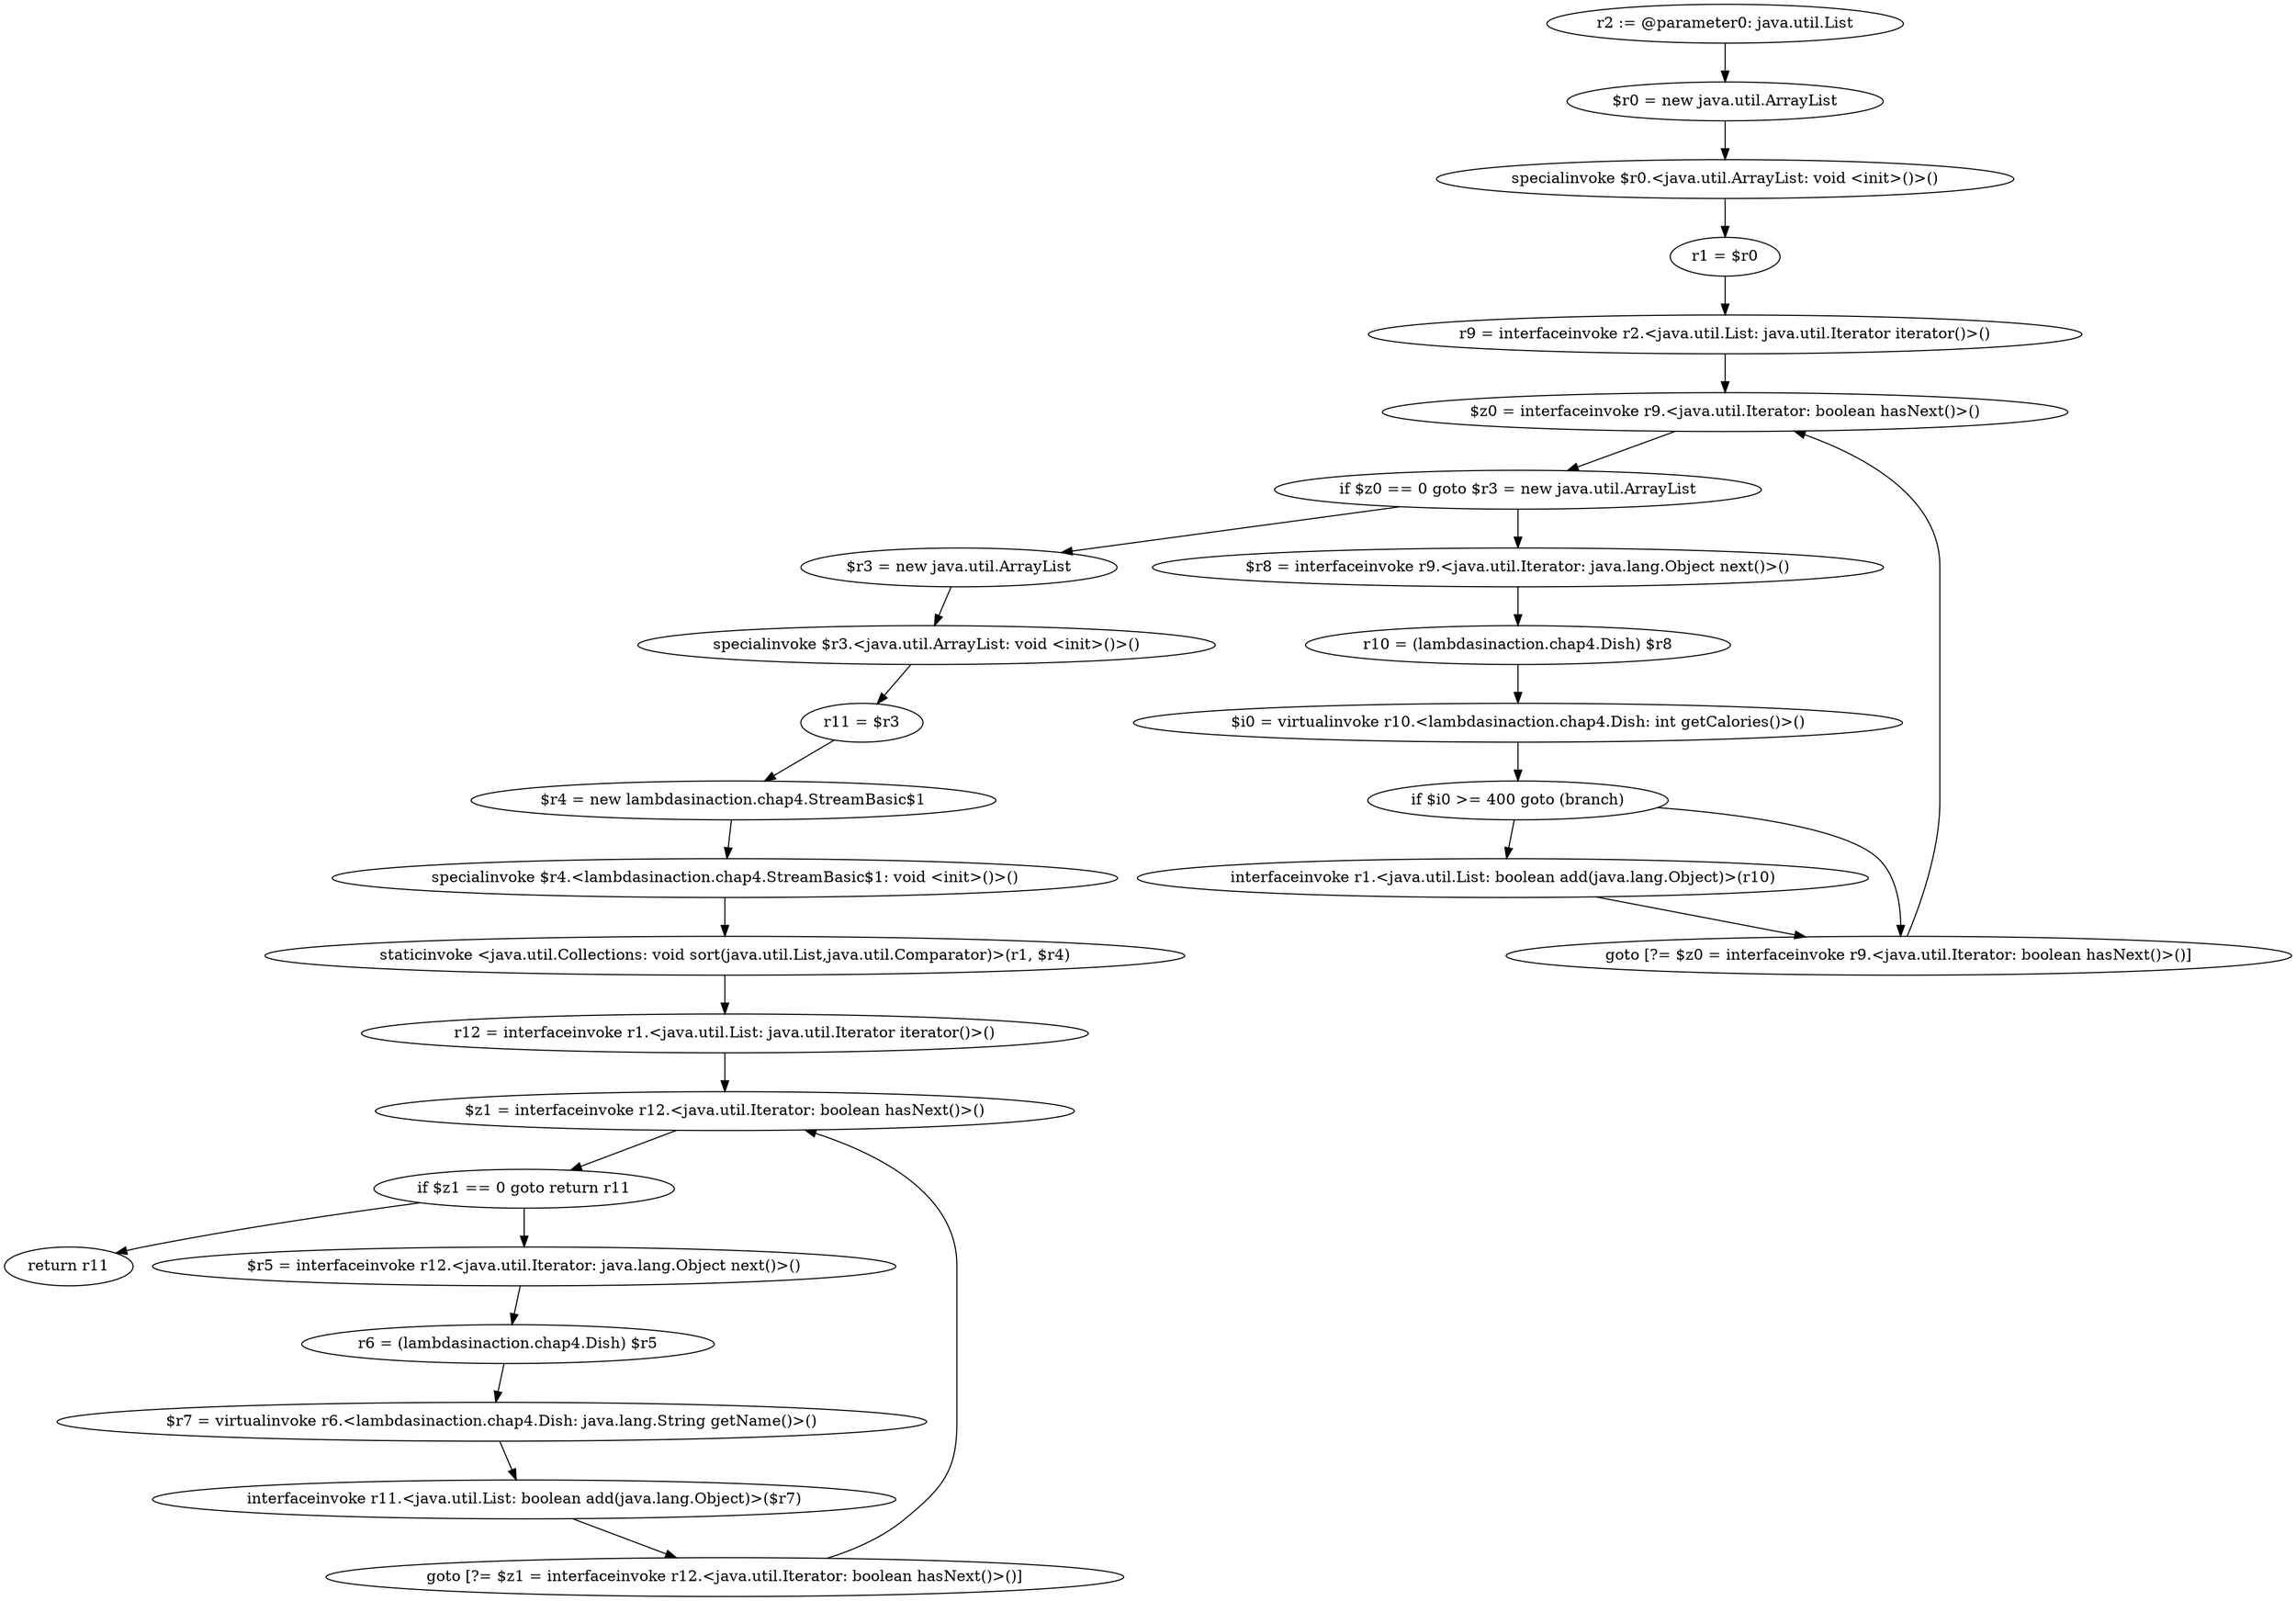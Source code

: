 digraph "unitGraph" {
    "r2 := @parameter0: java.util.List"
    "$r0 = new java.util.ArrayList"
    "specialinvoke $r0.<java.util.ArrayList: void <init>()>()"
    "r1 = $r0"
    "r9 = interfaceinvoke r2.<java.util.List: java.util.Iterator iterator()>()"
    "$z0 = interfaceinvoke r9.<java.util.Iterator: boolean hasNext()>()"
    "if $z0 == 0 goto $r3 = new java.util.ArrayList"
    "$r8 = interfaceinvoke r9.<java.util.Iterator: java.lang.Object next()>()"
    "r10 = (lambdasinaction.chap4.Dish) $r8"
    "$i0 = virtualinvoke r10.<lambdasinaction.chap4.Dish: int getCalories()>()"
    "if $i0 >= 400 goto (branch)"
    "interfaceinvoke r1.<java.util.List: boolean add(java.lang.Object)>(r10)"
    "goto [?= $z0 = interfaceinvoke r9.<java.util.Iterator: boolean hasNext()>()]"
    "$r3 = new java.util.ArrayList"
    "specialinvoke $r3.<java.util.ArrayList: void <init>()>()"
    "r11 = $r3"
    "$r4 = new lambdasinaction.chap4.StreamBasic$1"
    "specialinvoke $r4.<lambdasinaction.chap4.StreamBasic$1: void <init>()>()"
    "staticinvoke <java.util.Collections: void sort(java.util.List,java.util.Comparator)>(r1, $r4)"
    "r12 = interfaceinvoke r1.<java.util.List: java.util.Iterator iterator()>()"
    "$z1 = interfaceinvoke r12.<java.util.Iterator: boolean hasNext()>()"
    "if $z1 == 0 goto return r11"
    "$r5 = interfaceinvoke r12.<java.util.Iterator: java.lang.Object next()>()"
    "r6 = (lambdasinaction.chap4.Dish) $r5"
    "$r7 = virtualinvoke r6.<lambdasinaction.chap4.Dish: java.lang.String getName()>()"
    "interfaceinvoke r11.<java.util.List: boolean add(java.lang.Object)>($r7)"
    "goto [?= $z1 = interfaceinvoke r12.<java.util.Iterator: boolean hasNext()>()]"
    "return r11"
    "r2 := @parameter0: java.util.List"->"$r0 = new java.util.ArrayList";
    "$r0 = new java.util.ArrayList"->"specialinvoke $r0.<java.util.ArrayList: void <init>()>()";
    "specialinvoke $r0.<java.util.ArrayList: void <init>()>()"->"r1 = $r0";
    "r1 = $r0"->"r9 = interfaceinvoke r2.<java.util.List: java.util.Iterator iterator()>()";
    "r9 = interfaceinvoke r2.<java.util.List: java.util.Iterator iterator()>()"->"$z0 = interfaceinvoke r9.<java.util.Iterator: boolean hasNext()>()";
    "$z0 = interfaceinvoke r9.<java.util.Iterator: boolean hasNext()>()"->"if $z0 == 0 goto $r3 = new java.util.ArrayList";
    "if $z0 == 0 goto $r3 = new java.util.ArrayList"->"$r8 = interfaceinvoke r9.<java.util.Iterator: java.lang.Object next()>()";
    "if $z0 == 0 goto $r3 = new java.util.ArrayList"->"$r3 = new java.util.ArrayList";
    "$r8 = interfaceinvoke r9.<java.util.Iterator: java.lang.Object next()>()"->"r10 = (lambdasinaction.chap4.Dish) $r8";
    "r10 = (lambdasinaction.chap4.Dish) $r8"->"$i0 = virtualinvoke r10.<lambdasinaction.chap4.Dish: int getCalories()>()";
    "$i0 = virtualinvoke r10.<lambdasinaction.chap4.Dish: int getCalories()>()"->"if $i0 >= 400 goto (branch)";
    "if $i0 >= 400 goto (branch)"->"interfaceinvoke r1.<java.util.List: boolean add(java.lang.Object)>(r10)";
    "if $i0 >= 400 goto (branch)"->"goto [?= $z0 = interfaceinvoke r9.<java.util.Iterator: boolean hasNext()>()]";
    "interfaceinvoke r1.<java.util.List: boolean add(java.lang.Object)>(r10)"->"goto [?= $z0 = interfaceinvoke r9.<java.util.Iterator: boolean hasNext()>()]";
    "goto [?= $z0 = interfaceinvoke r9.<java.util.Iterator: boolean hasNext()>()]"->"$z0 = interfaceinvoke r9.<java.util.Iterator: boolean hasNext()>()";
    "$r3 = new java.util.ArrayList"->"specialinvoke $r3.<java.util.ArrayList: void <init>()>()";
    "specialinvoke $r3.<java.util.ArrayList: void <init>()>()"->"r11 = $r3";
    "r11 = $r3"->"$r4 = new lambdasinaction.chap4.StreamBasic$1";
    "$r4 = new lambdasinaction.chap4.StreamBasic$1"->"specialinvoke $r4.<lambdasinaction.chap4.StreamBasic$1: void <init>()>()";
    "specialinvoke $r4.<lambdasinaction.chap4.StreamBasic$1: void <init>()>()"->"staticinvoke <java.util.Collections: void sort(java.util.List,java.util.Comparator)>(r1, $r4)";
    "staticinvoke <java.util.Collections: void sort(java.util.List,java.util.Comparator)>(r1, $r4)"->"r12 = interfaceinvoke r1.<java.util.List: java.util.Iterator iterator()>()";
    "r12 = interfaceinvoke r1.<java.util.List: java.util.Iterator iterator()>()"->"$z1 = interfaceinvoke r12.<java.util.Iterator: boolean hasNext()>()";
    "$z1 = interfaceinvoke r12.<java.util.Iterator: boolean hasNext()>()"->"if $z1 == 0 goto return r11";
    "if $z1 == 0 goto return r11"->"$r5 = interfaceinvoke r12.<java.util.Iterator: java.lang.Object next()>()";
    "if $z1 == 0 goto return r11"->"return r11";
    "$r5 = interfaceinvoke r12.<java.util.Iterator: java.lang.Object next()>()"->"r6 = (lambdasinaction.chap4.Dish) $r5";
    "r6 = (lambdasinaction.chap4.Dish) $r5"->"$r7 = virtualinvoke r6.<lambdasinaction.chap4.Dish: java.lang.String getName()>()";
    "$r7 = virtualinvoke r6.<lambdasinaction.chap4.Dish: java.lang.String getName()>()"->"interfaceinvoke r11.<java.util.List: boolean add(java.lang.Object)>($r7)";
    "interfaceinvoke r11.<java.util.List: boolean add(java.lang.Object)>($r7)"->"goto [?= $z1 = interfaceinvoke r12.<java.util.Iterator: boolean hasNext()>()]";
    "goto [?= $z1 = interfaceinvoke r12.<java.util.Iterator: boolean hasNext()>()]"->"$z1 = interfaceinvoke r12.<java.util.Iterator: boolean hasNext()>()";
}

